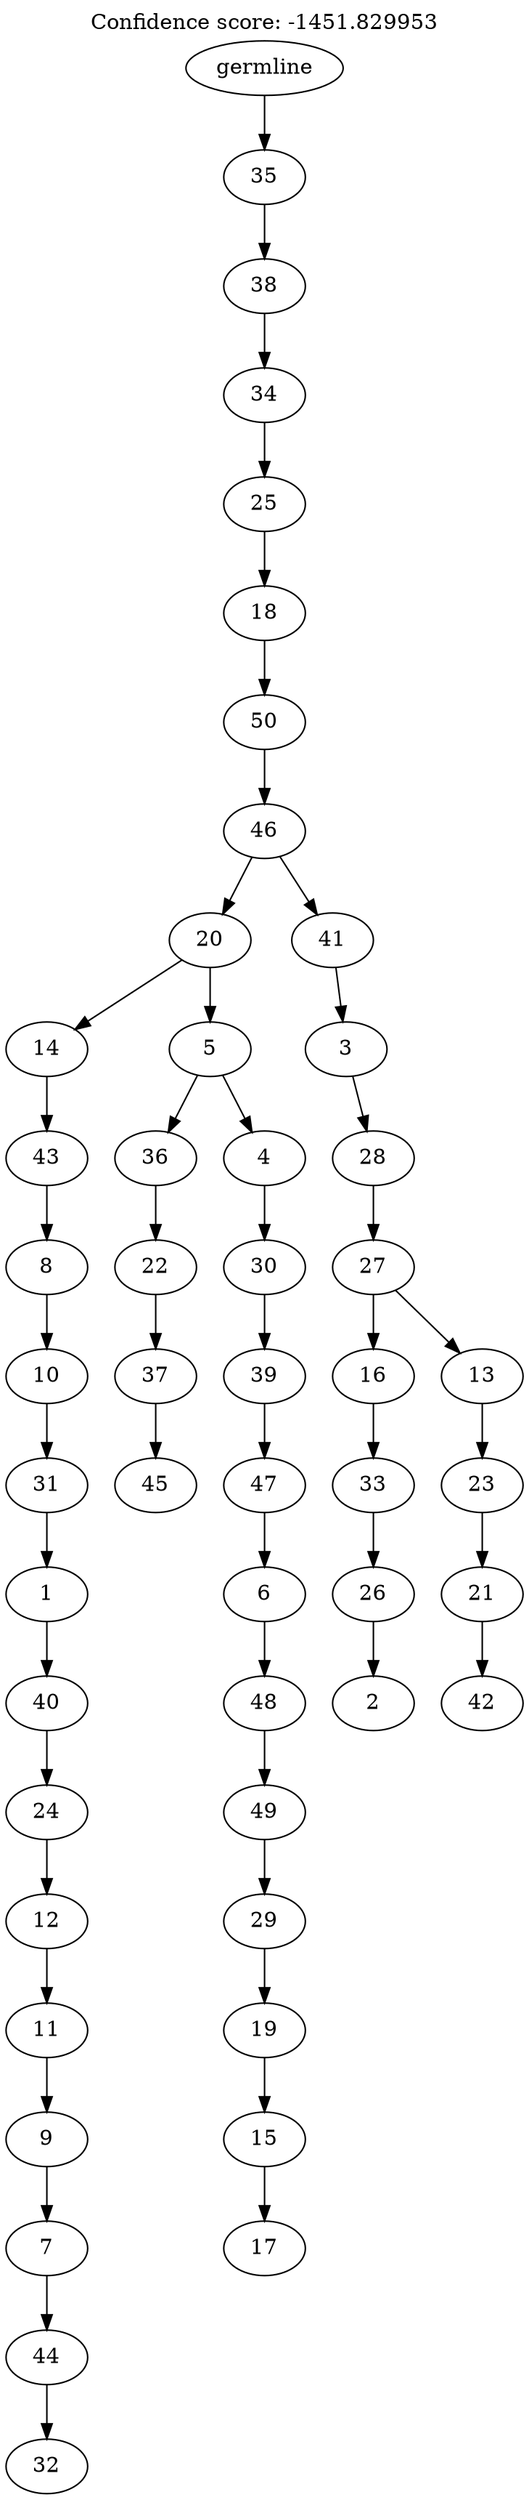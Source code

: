 digraph g {
	"49" -> "50";
	"50" [label="32"];
	"48" -> "49";
	"49" [label="44"];
	"47" -> "48";
	"48" [label="7"];
	"46" -> "47";
	"47" [label="9"];
	"45" -> "46";
	"46" [label="11"];
	"44" -> "45";
	"45" [label="12"];
	"43" -> "44";
	"44" [label="24"];
	"42" -> "43";
	"43" [label="40"];
	"41" -> "42";
	"42" [label="1"];
	"40" -> "41";
	"41" [label="31"];
	"39" -> "40";
	"40" [label="10"];
	"38" -> "39";
	"39" [label="8"];
	"37" -> "38";
	"38" [label="43"];
	"35" -> "36";
	"36" [label="45"];
	"34" -> "35";
	"35" [label="37"];
	"33" -> "34";
	"34" [label="22"];
	"31" -> "32";
	"32" [label="17"];
	"30" -> "31";
	"31" [label="15"];
	"29" -> "30";
	"30" [label="19"];
	"28" -> "29";
	"29" [label="29"];
	"27" -> "28";
	"28" [label="49"];
	"26" -> "27";
	"27" [label="48"];
	"25" -> "26";
	"26" [label="6"];
	"24" -> "25";
	"25" [label="47"];
	"23" -> "24";
	"24" [label="39"];
	"22" -> "23";
	"23" [label="30"];
	"21" -> "22";
	"22" [label="4"];
	"21" -> "33";
	"33" [label="36"];
	"20" -> "21";
	"21" [label="5"];
	"20" -> "37";
	"37" [label="14"];
	"18" -> "19";
	"19" [label="2"];
	"17" -> "18";
	"18" [label="26"];
	"16" -> "17";
	"17" [label="33"];
	"14" -> "15";
	"15" [label="42"];
	"13" -> "14";
	"14" [label="21"];
	"12" -> "13";
	"13" [label="23"];
	"11" -> "12";
	"12" [label="13"];
	"11" -> "16";
	"16" [label="16"];
	"10" -> "11";
	"11" [label="27"];
	"9" -> "10";
	"10" [label="28"];
	"8" -> "9";
	"9" [label="3"];
	"7" -> "8";
	"8" [label="41"];
	"7" -> "20";
	"20" [label="20"];
	"6" -> "7";
	"7" [label="46"];
	"5" -> "6";
	"6" [label="50"];
	"4" -> "5";
	"5" [label="18"];
	"3" -> "4";
	"4" [label="25"];
	"2" -> "3";
	"3" [label="34"];
	"1" -> "2";
	"2" [label="38"];
	"0" -> "1";
	"1" [label="35"];
	"0" [label="germline"];
	labelloc="t";
	label="Confidence score: -1451.829953";
}
